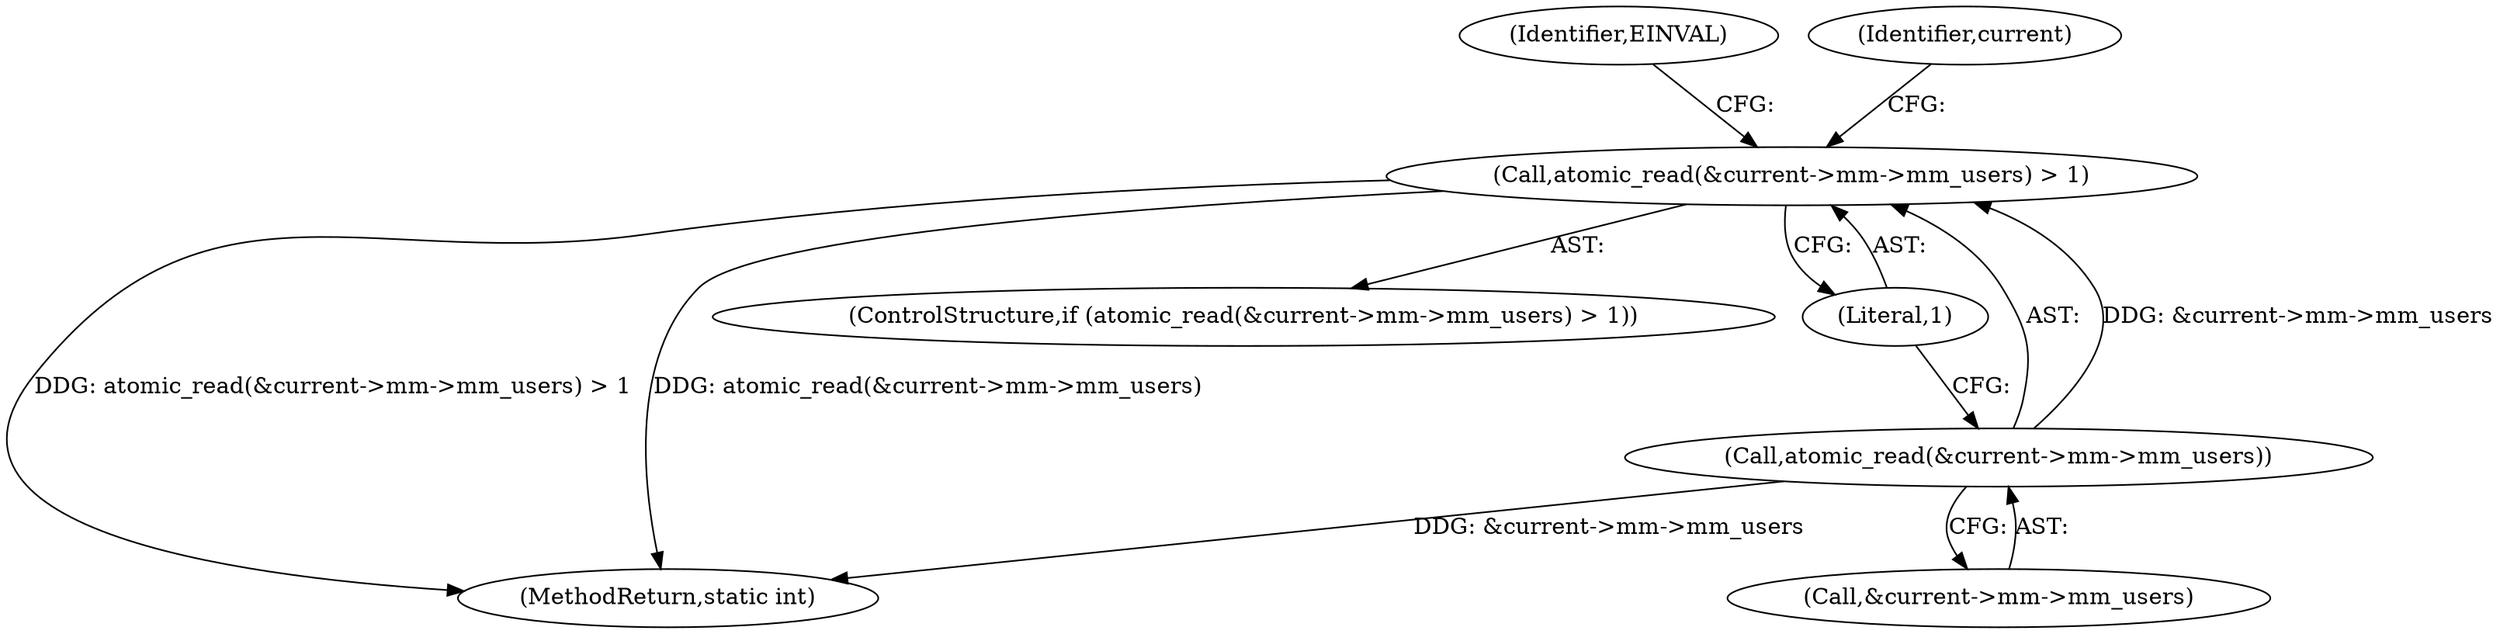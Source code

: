 digraph "0_linux_e66eded8309ebf679d3d3c1f5820d1f2ca332c71_1@API" {
"1000119" [label="(Call,atomic_read(&current->mm->mm_users) > 1)"];
"1000120" [label="(Call,atomic_read(&current->mm->mm_users))"];
"1000130" [label="(Identifier,EINVAL)"];
"1000119" [label="(Call,atomic_read(&current->mm->mm_users) > 1)"];
"1000135" [label="(Identifier,current)"];
"1000121" [label="(Call,&current->mm->mm_users)"];
"1000120" [label="(Call,atomic_read(&current->mm->mm_users))"];
"1000170" [label="(MethodReturn,static int)"];
"1000118" [label="(ControlStructure,if (atomic_read(&current->mm->mm_users) > 1))"];
"1000127" [label="(Literal,1)"];
"1000119" -> "1000118"  [label="AST: "];
"1000119" -> "1000127"  [label="CFG: "];
"1000120" -> "1000119"  [label="AST: "];
"1000127" -> "1000119"  [label="AST: "];
"1000130" -> "1000119"  [label="CFG: "];
"1000135" -> "1000119"  [label="CFG: "];
"1000119" -> "1000170"  [label="DDG: atomic_read(&current->mm->mm_users) > 1"];
"1000119" -> "1000170"  [label="DDG: atomic_read(&current->mm->mm_users)"];
"1000120" -> "1000119"  [label="DDG: &current->mm->mm_users"];
"1000120" -> "1000121"  [label="CFG: "];
"1000121" -> "1000120"  [label="AST: "];
"1000127" -> "1000120"  [label="CFG: "];
"1000120" -> "1000170"  [label="DDG: &current->mm->mm_users"];
}
